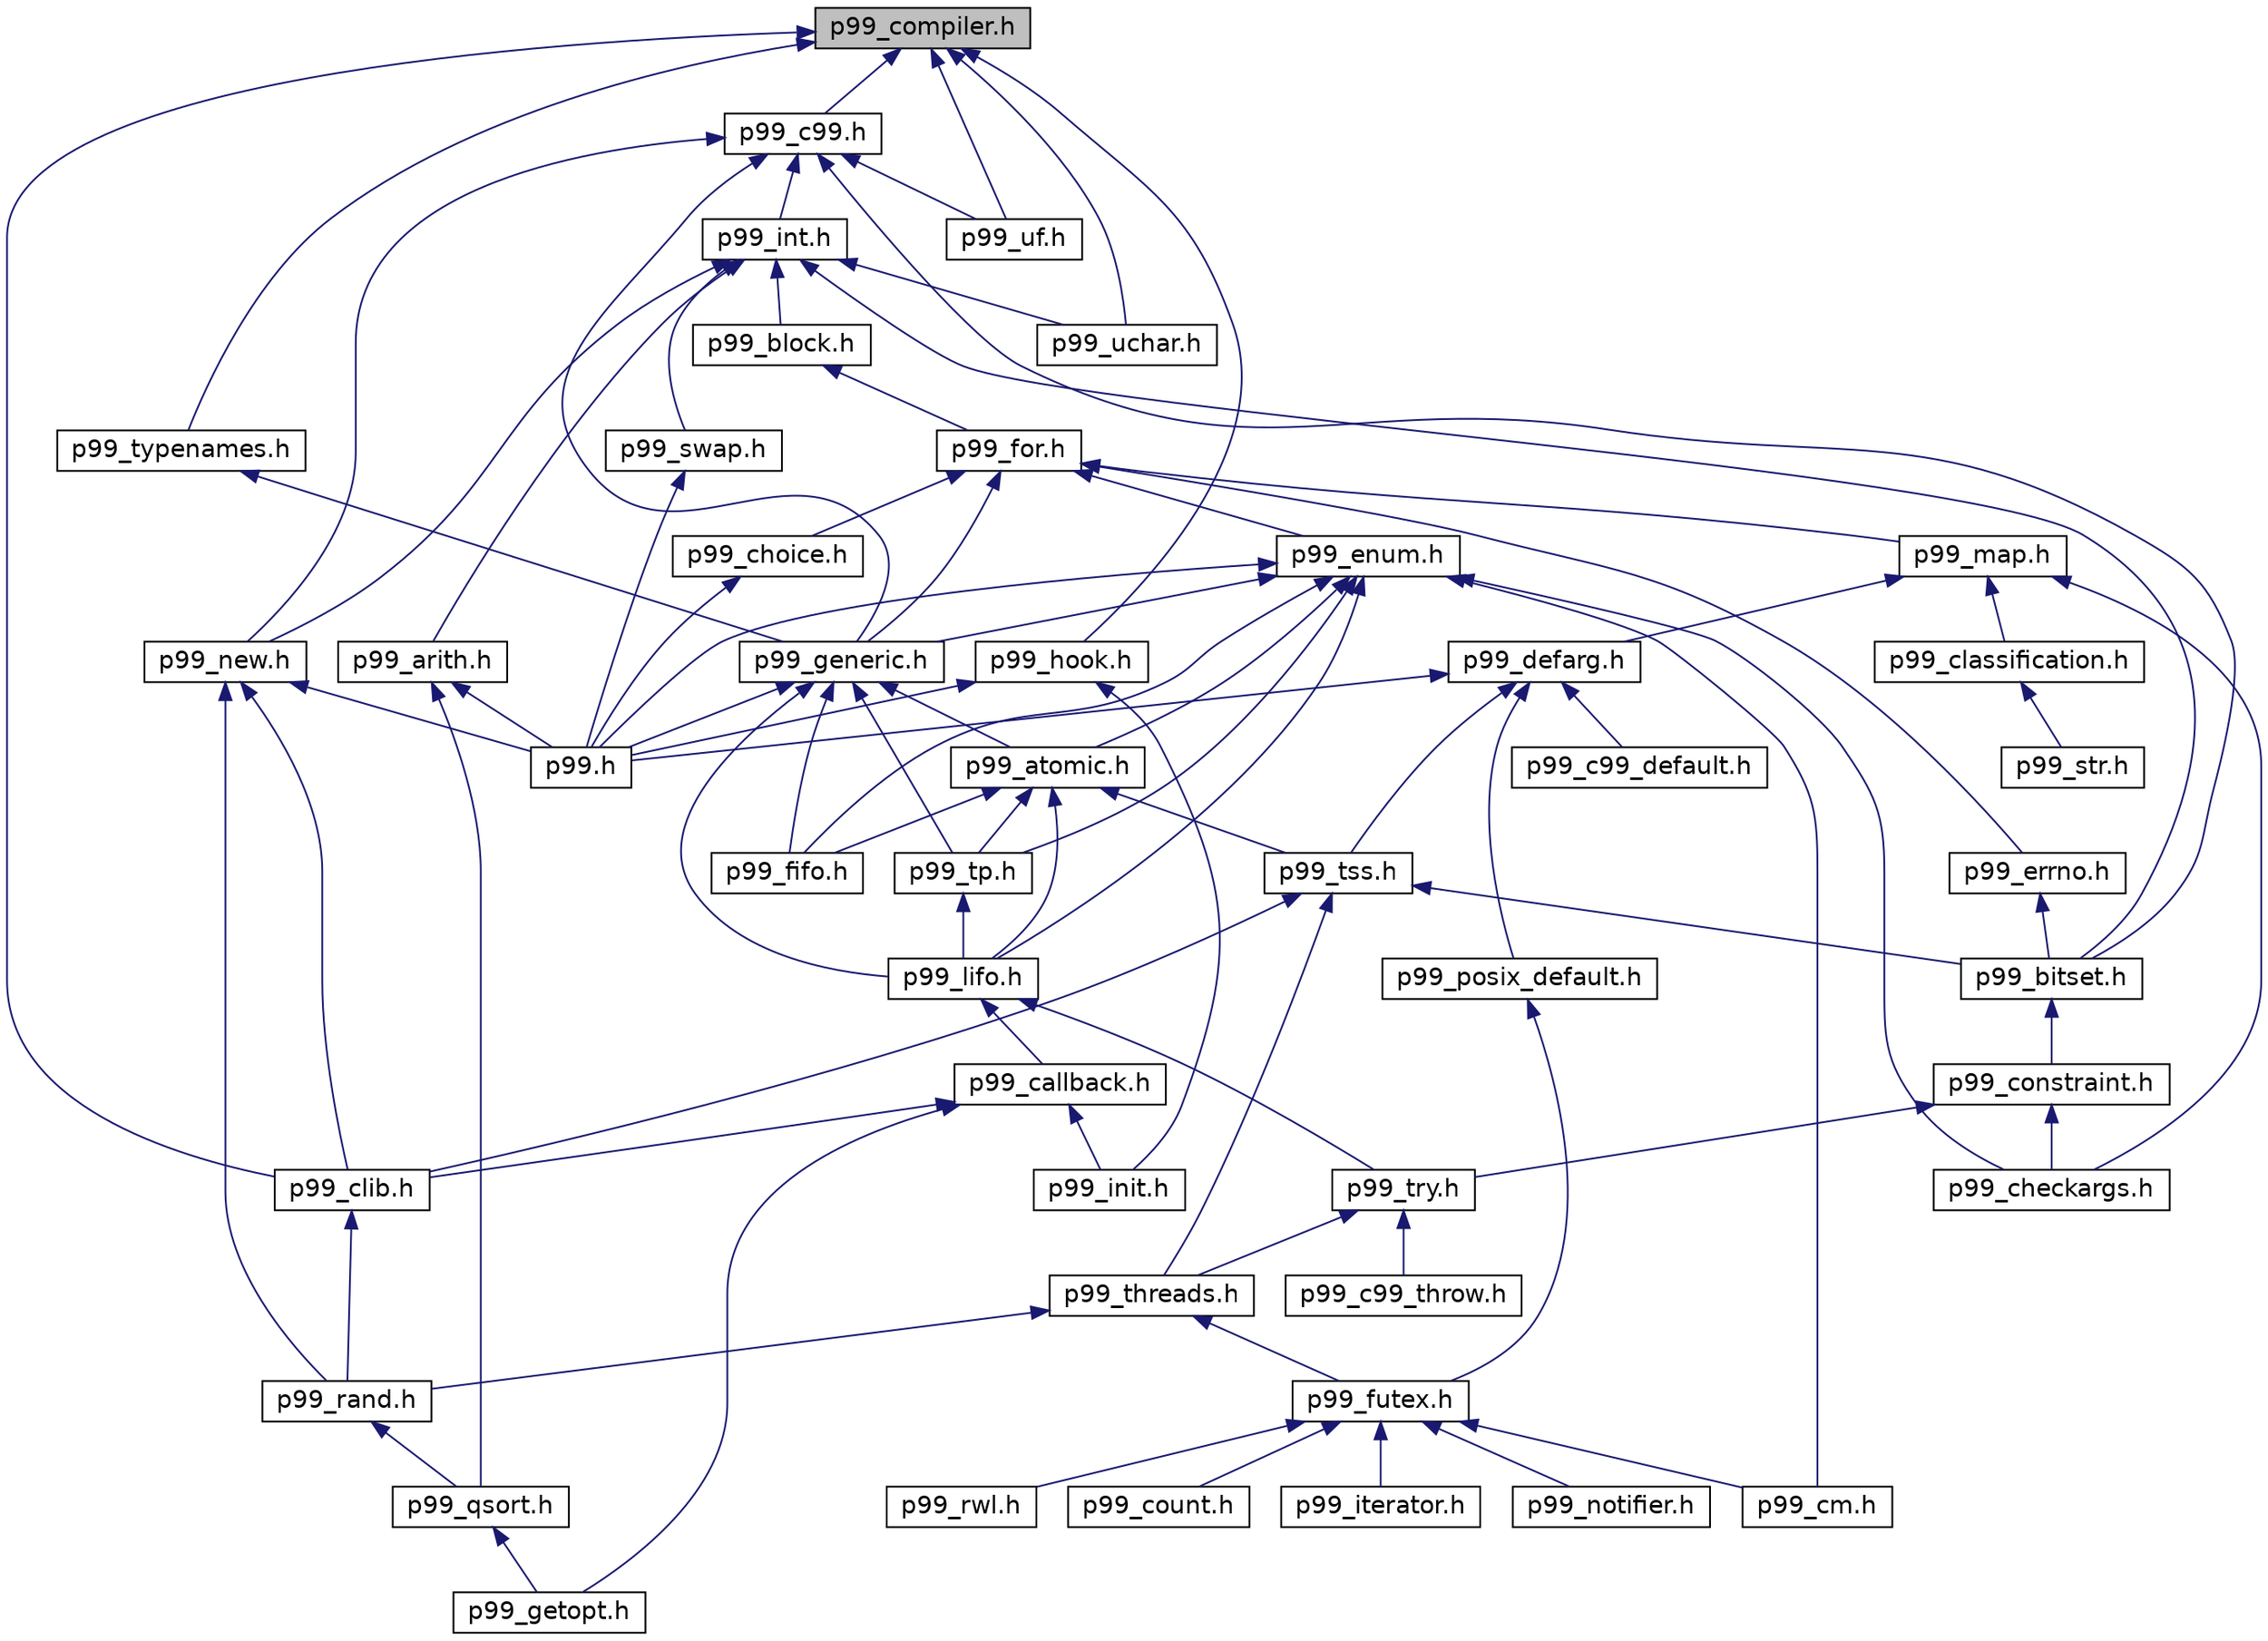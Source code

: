 digraph "p99_compiler.h"
{
 // LATEX_PDF_SIZE
  edge [fontname="Helvetica",fontsize="14",labelfontname="Helvetica",labelfontsize="14"];
  node [fontname="Helvetica",fontsize="14",shape=record];
  Node1 [label="p99_compiler.h",height=0.2,width=0.4,color="black", fillcolor="grey75", style="filled", fontcolor="black",tooltip="Group compiler dependencies together in one file."];
  Node1 -> Node2 [dir="back",color="midnightblue",fontsize="14",style="solid",fontname="Helvetica"];
  Node2 [label="p99_c99.h",height=0.2,width=0.4,color="black", fillcolor="white", style="filled",URL="$p99__c99_8h.html",tooltip="C99 specific include files that are required by the standard."];
  Node2 -> Node3 [dir="back",color="midnightblue",fontsize="14",style="solid",fontname="Helvetica"];
  Node3 [label="p99_int.h",height=0.2,width=0.4,color="black", fillcolor="white", style="filled",URL="$p99__int_8h.html",tooltip="Macros handling integer types and initialization."];
  Node3 -> Node4 [dir="back",color="midnightblue",fontsize="14",style="solid",fontname="Helvetica"];
  Node4 [label="p99_block.h",height=0.2,width=0.4,color="black", fillcolor="white", style="filled",URL="$p99__block_8h.html",tooltip="Macros that implement controlling blocks."];
  Node4 -> Node5 [dir="back",color="midnightblue",fontsize="14",style="solid",fontname="Helvetica"];
  Node5 [label="p99_for.h",height=0.2,width=0.4,color="black", fillcolor="white", style="filled",URL="$p99__for_8h.html",tooltip="A preprocessor for loop implementation and some derived list handling macros."];
  Node5 -> Node6 [dir="back",color="midnightblue",fontsize="14",style="solid",fontname="Helvetica"];
  Node6 [label="p99_choice.h",height=0.2,width=0.4,color="black", fillcolor="white", style="filled",URL="$p99__choice_8h.html",tooltip="Choice macros that implement ‘static inline’ table lookup."];
  Node6 -> Node7 [dir="back",color="midnightblue",fontsize="14",style="solid",fontname="Helvetica"];
  Node7 [label="p99.h",height=0.2,width=0.4,color="black", fillcolor="white", style="filled",URL="$p99_8h.html",tooltip="Use this to include all of P99."];
  Node5 -> Node8 [dir="back",color="midnightblue",fontsize="14",style="solid",fontname="Helvetica"];
  Node8 [label="p99_map.h",height=0.2,width=0.4,color="black", fillcolor="white", style="filled",URL="$p99__map_8h.html",tooltip="macros to produce lists of statements or declarations."];
  Node8 -> Node9 [dir="back",color="midnightblue",fontsize="14",style="solid",fontname="Helvetica"];
  Node9 [label="p99_defarg.h",height=0.2,width=0.4,color="black", fillcolor="white", style="filled",URL="$p99__defarg_8h.html",tooltip="Macros for default arguments to functions."];
  Node9 -> Node7 [dir="back",color="midnightblue",fontsize="14",style="solid",fontname="Helvetica"];
  Node9 -> Node10 [dir="back",color="midnightblue",fontsize="14",style="solid",fontname="Helvetica"];
  Node10 [label="p99_tss.h",height=0.2,width=0.4,color="black", fillcolor="white", style="filled",URL="$p99__tss_8h.html",tooltip=" "];
  Node10 -> Node11 [dir="back",color="midnightblue",fontsize="14",style="solid",fontname="Helvetica"];
  Node11 [label="p99_bitset.h",height=0.2,width=0.4,color="black", fillcolor="white", style="filled",URL="$p99__bitset_8h.html",tooltip=" "];
  Node11 -> Node12 [dir="back",color="midnightblue",fontsize="14",style="solid",fontname="Helvetica"];
  Node12 [label="p99_constraint.h",height=0.2,width=0.4,color="black", fillcolor="white", style="filled",URL="$p99__constraint_8h.html",tooltip=" "];
  Node12 -> Node13 [dir="back",color="midnightblue",fontsize="14",style="solid",fontname="Helvetica"];
  Node13 [label="p99_try.h",height=0.2,width=0.4,color="black", fillcolor="white", style="filled",URL="$p99__try_8h.html",tooltip=" "];
  Node13 -> Node14 [dir="back",color="midnightblue",fontsize="14",style="solid",fontname="Helvetica"];
  Node14 [label="p99_c99_throw.h",height=0.2,width=0.4,color="black", fillcolor="white", style="filled",URL="$p99__c99__throw_8h.html",tooltip=" "];
  Node13 -> Node15 [dir="back",color="midnightblue",fontsize="14",style="solid",fontname="Helvetica"];
  Node15 [label="p99_threads.h",height=0.2,width=0.4,color="black", fillcolor="white", style="filled",URL="$p99__threads_8h.html",tooltip=" "];
  Node15 -> Node16 [dir="back",color="midnightblue",fontsize="14",style="solid",fontname="Helvetica"];
  Node16 [label="p99_futex.h",height=0.2,width=0.4,color="black", fillcolor="white", style="filled",URL="$p99__futex_8h.html",tooltip=" "];
  Node16 -> Node17 [dir="back",color="midnightblue",fontsize="14",style="solid",fontname="Helvetica"];
  Node17 [label="p99_cm.h",height=0.2,width=0.4,color="black", fillcolor="white", style="filled",URL="$p99__cm_8h.html",tooltip=" "];
  Node16 -> Node18 [dir="back",color="midnightblue",fontsize="14",style="solid",fontname="Helvetica"];
  Node18 [label="p99_count.h",height=0.2,width=0.4,color="black", fillcolor="white", style="filled",URL="$p99__count_8h.html",tooltip=" "];
  Node16 -> Node19 [dir="back",color="midnightblue",fontsize="14",style="solid",fontname="Helvetica"];
  Node19 [label="p99_iterator.h",height=0.2,width=0.4,color="black", fillcolor="white", style="filled",URL="$p99__iterator_8h.html",tooltip=" "];
  Node16 -> Node20 [dir="back",color="midnightblue",fontsize="14",style="solid",fontname="Helvetica"];
  Node20 [label="p99_notifier.h",height=0.2,width=0.4,color="black", fillcolor="white", style="filled",URL="$p99__notifier_8h.html",tooltip=" "];
  Node16 -> Node21 [dir="back",color="midnightblue",fontsize="14",style="solid",fontname="Helvetica"];
  Node21 [label="p99_rwl.h",height=0.2,width=0.4,color="black", fillcolor="white", style="filled",URL="$p99__rwl_8h.html",tooltip=" "];
  Node15 -> Node22 [dir="back",color="midnightblue",fontsize="14",style="solid",fontname="Helvetica"];
  Node22 [label="p99_rand.h",height=0.2,width=0.4,color="black", fillcolor="white", style="filled",URL="$p99__rand_8h.html",tooltip="An implementation of George Marsaglia's xorshift PRG with a period of about 2^160."];
  Node22 -> Node23 [dir="back",color="midnightblue",fontsize="14",style="solid",fontname="Helvetica"];
  Node23 [label="p99_qsort.h",height=0.2,width=0.4,color="black", fillcolor="white", style="filled",URL="$p99__qsort_8h.html",tooltip="An implementation of a sorting routine."];
  Node23 -> Node24 [dir="back",color="midnightblue",fontsize="14",style="solid",fontname="Helvetica"];
  Node24 [label="p99_getopt.h",height=0.2,width=0.4,color="black", fillcolor="white", style="filled",URL="$p99__getopt_8h.html",tooltip="Providing macros that handle variadic macro argument lists."];
  Node12 -> Node25 [dir="back",color="midnightblue",fontsize="14",style="solid",fontname="Helvetica"];
  Node25 [label="p99_checkargs.h",height=0.2,width=0.4,color="black", fillcolor="white", style="filled",URL="$p99__checkargs_8h.html",tooltip="Macros to check arguments to functions, in particular of variably modified types."];
  Node10 -> Node26 [dir="back",color="midnightblue",fontsize="14",style="solid",fontname="Helvetica"];
  Node26 [label="p99_clib.h",height=0.2,width=0.4,color="black", fillcolor="white", style="filled",URL="$p99__clib_8h.html",tooltip=" "];
  Node26 -> Node22 [dir="back",color="midnightblue",fontsize="14",style="solid",fontname="Helvetica"];
  Node10 -> Node15 [dir="back",color="midnightblue",fontsize="14",style="solid",fontname="Helvetica"];
  Node9 -> Node27 [dir="back",color="midnightblue",fontsize="14",style="solid",fontname="Helvetica"];
  Node27 [label="p99_c99_default.h",height=0.2,width=0.4,color="black", fillcolor="white", style="filled",URL="$p99__c99__default_8h.html",tooltip=" "];
  Node9 -> Node28 [dir="back",color="midnightblue",fontsize="14",style="solid",fontname="Helvetica"];
  Node28 [label="p99_posix_default.h",height=0.2,width=0.4,color="black", fillcolor="white", style="filled",URL="$p99__posix__default_8h.html",tooltip=" "];
  Node28 -> Node16 [dir="back",color="midnightblue",fontsize="14",style="solid",fontname="Helvetica"];
  Node8 -> Node25 [dir="back",color="midnightblue",fontsize="14",style="solid",fontname="Helvetica"];
  Node8 -> Node29 [dir="back",color="midnightblue",fontsize="14",style="solid",fontname="Helvetica"];
  Node29 [label="p99_classification.h",height=0.2,width=0.4,color="black", fillcolor="white", style="filled",URL="$p99__classification_8h.html",tooltip="classification of different types of token sequences"];
  Node29 -> Node30 [dir="back",color="midnightblue",fontsize="14",style="solid",fontname="Helvetica"];
  Node30 [label="p99_str.h",height=0.2,width=0.4,color="black", fillcolor="white", style="filled",URL="$p99__str_8h.html",tooltip="Provide a family of functions str2XX that provide a safer end-check with a position in the string ins..."];
  Node5 -> Node31 [dir="back",color="midnightblue",fontsize="14",style="solid",fontname="Helvetica"];
  Node31 [label="p99_enum.h",height=0.2,width=0.4,color="black", fillcolor="white", style="filled",URL="$p99__enum_8h.html",tooltip=" "];
  Node31 -> Node7 [dir="back",color="midnightblue",fontsize="14",style="solid",fontname="Helvetica"];
  Node31 -> Node32 [dir="back",color="midnightblue",fontsize="14",style="solid",fontname="Helvetica"];
  Node32 [label="p99_generic.h",height=0.2,width=0.4,color="black", fillcolor="white", style="filled",URL="$p99__generic_8h.html",tooltip=" "];
  Node32 -> Node7 [dir="back",color="midnightblue",fontsize="14",style="solid",fontname="Helvetica"];
  Node32 -> Node33 [dir="back",color="midnightblue",fontsize="14",style="solid",fontname="Helvetica"];
  Node33 [label="p99_atomic.h",height=0.2,width=0.4,color="black", fillcolor="white", style="filled",URL="$p99__atomic_8h.html",tooltip=" "];
  Node33 -> Node10 [dir="back",color="midnightblue",fontsize="14",style="solid",fontname="Helvetica"];
  Node33 -> Node34 [dir="back",color="midnightblue",fontsize="14",style="solid",fontname="Helvetica"];
  Node34 [label="p99_lifo.h",height=0.2,width=0.4,color="black", fillcolor="white", style="filled",URL="$p99__lifo_8h.html",tooltip=" "];
  Node34 -> Node13 [dir="back",color="midnightblue",fontsize="14",style="solid",fontname="Helvetica"];
  Node34 -> Node35 [dir="back",color="midnightblue",fontsize="14",style="solid",fontname="Helvetica"];
  Node35 [label="p99_callback.h",height=0.2,width=0.4,color="black", fillcolor="white", style="filled",URL="$p99__callback_8h.html",tooltip=" "];
  Node35 -> Node26 [dir="back",color="midnightblue",fontsize="14",style="solid",fontname="Helvetica"];
  Node35 -> Node24 [dir="back",color="midnightblue",fontsize="14",style="solid",fontname="Helvetica"];
  Node35 -> Node36 [dir="back",color="midnightblue",fontsize="14",style="solid",fontname="Helvetica"];
  Node36 [label="p99_init.h",height=0.2,width=0.4,color="black", fillcolor="white", style="filled",URL="$p99__init_8h.html",tooltip="Implement initialization functions that are executed early."];
  Node33 -> Node37 [dir="back",color="midnightblue",fontsize="14",style="solid",fontname="Helvetica"];
  Node37 [label="p99_tp.h",height=0.2,width=0.4,color="black", fillcolor="white", style="filled",URL="$p99__tp_8h.html",tooltip=" "];
  Node37 -> Node34 [dir="back",color="midnightblue",fontsize="14",style="solid",fontname="Helvetica"];
  Node33 -> Node38 [dir="back",color="midnightblue",fontsize="14",style="solid",fontname="Helvetica"];
  Node38 [label="p99_fifo.h",height=0.2,width=0.4,color="black", fillcolor="white", style="filled",URL="$p99__fifo_8h.html",tooltip=" "];
  Node32 -> Node34 [dir="back",color="midnightblue",fontsize="14",style="solid",fontname="Helvetica"];
  Node32 -> Node37 [dir="back",color="midnightblue",fontsize="14",style="solid",fontname="Helvetica"];
  Node32 -> Node38 [dir="back",color="midnightblue",fontsize="14",style="solid",fontname="Helvetica"];
  Node31 -> Node33 [dir="back",color="midnightblue",fontsize="14",style="solid",fontname="Helvetica"];
  Node31 -> Node34 [dir="back",color="midnightblue",fontsize="14",style="solid",fontname="Helvetica"];
  Node31 -> Node37 [dir="back",color="midnightblue",fontsize="14",style="solid",fontname="Helvetica"];
  Node31 -> Node25 [dir="back",color="midnightblue",fontsize="14",style="solid",fontname="Helvetica"];
  Node31 -> Node17 [dir="back",color="midnightblue",fontsize="14",style="solid",fontname="Helvetica"];
  Node31 -> Node38 [dir="back",color="midnightblue",fontsize="14",style="solid",fontname="Helvetica"];
  Node5 -> Node32 [dir="back",color="midnightblue",fontsize="14",style="solid",fontname="Helvetica"];
  Node5 -> Node39 [dir="back",color="midnightblue",fontsize="14",style="solid",fontname="Helvetica"];
  Node39 [label="p99_errno.h",height=0.2,width=0.4,color="black", fillcolor="white", style="filled",URL="$p99__errno_8h.html",tooltip=" "];
  Node39 -> Node11 [dir="back",color="midnightblue",fontsize="14",style="solid",fontname="Helvetica"];
  Node3 -> Node40 [dir="back",color="midnightblue",fontsize="14",style="solid",fontname="Helvetica"];
  Node40 [label="p99_new.h",height=0.2,width=0.4,color="black", fillcolor="white", style="filled",URL="$p99__new_8h.html",tooltip="Macros for initialization and allocation."];
  Node40 -> Node7 [dir="back",color="midnightblue",fontsize="14",style="solid",fontname="Helvetica"];
  Node40 -> Node26 [dir="back",color="midnightblue",fontsize="14",style="solid",fontname="Helvetica"];
  Node40 -> Node22 [dir="back",color="midnightblue",fontsize="14",style="solid",fontname="Helvetica"];
  Node3 -> Node41 [dir="back",color="midnightblue",fontsize="14",style="solid",fontname="Helvetica"];
  Node41 [label="p99_swap.h",height=0.2,width=0.4,color="black", fillcolor="white", style="filled",URL="$p99__swap_8h.html",tooltip=" "];
  Node41 -> Node7 [dir="back",color="midnightblue",fontsize="14",style="solid",fontname="Helvetica"];
  Node3 -> Node42 [dir="back",color="midnightblue",fontsize="14",style="solid",fontname="Helvetica"];
  Node42 [label="p99_arith.h",height=0.2,width=0.4,color="black", fillcolor="white", style="filled",URL="$p99__arith_8h.html",tooltip="Branchless arithmetic and bit twiddling snippets."];
  Node42 -> Node7 [dir="back",color="midnightblue",fontsize="14",style="solid",fontname="Helvetica"];
  Node42 -> Node23 [dir="back",color="midnightblue",fontsize="14",style="solid",fontname="Helvetica"];
  Node3 -> Node11 [dir="back",color="midnightblue",fontsize="14",style="solid",fontname="Helvetica"];
  Node3 -> Node43 [dir="back",color="midnightblue",fontsize="14",style="solid",fontname="Helvetica"];
  Node43 [label="p99_uchar.h",height=0.2,width=0.4,color="black", fillcolor="white", style="filled",URL="$p99__uchar_8h.html",tooltip="Emulate the unicode support of uchar.h if that is not provided."];
  Node2 -> Node40 [dir="back",color="midnightblue",fontsize="14",style="solid",fontname="Helvetica"];
  Node2 -> Node32 [dir="back",color="midnightblue",fontsize="14",style="solid",fontname="Helvetica"];
  Node2 -> Node11 [dir="back",color="midnightblue",fontsize="14",style="solid",fontname="Helvetica"];
  Node2 -> Node44 [dir="back",color="midnightblue",fontsize="14",style="solid",fontname="Helvetica"];
  Node44 [label="p99_uf.h",height=0.2,width=0.4,color="black", fillcolor="white", style="filled",URL="$p99__uf_8h.html",tooltip=" "];
  Node1 -> Node45 [dir="back",color="midnightblue",fontsize="14",style="solid",fontname="Helvetica"];
  Node45 [label="p99_typenames.h",height=0.2,width=0.4,color="black", fillcolor="white", style="filled",URL="$p99__typenames_8h.html",tooltip="Declare types derived from the standard types."];
  Node45 -> Node32 [dir="back",color="midnightblue",fontsize="14",style="solid",fontname="Helvetica"];
  Node1 -> Node46 [dir="back",color="midnightblue",fontsize="14",style="solid",fontname="Helvetica"];
  Node46 [label="p99_hook.h",height=0.2,width=0.4,color="black", fillcolor="white", style="filled",URL="$p99__hook_8h.html",tooltip="Compiler specific hook functions to execute at load/unload time."];
  Node46 -> Node7 [dir="back",color="midnightblue",fontsize="14",style="solid",fontname="Helvetica"];
  Node46 -> Node36 [dir="back",color="midnightblue",fontsize="14",style="solid",fontname="Helvetica"];
  Node1 -> Node26 [dir="back",color="midnightblue",fontsize="14",style="solid",fontname="Helvetica"];
  Node1 -> Node43 [dir="back",color="midnightblue",fontsize="14",style="solid",fontname="Helvetica"];
  Node1 -> Node44 [dir="back",color="midnightblue",fontsize="14",style="solid",fontname="Helvetica"];
}
